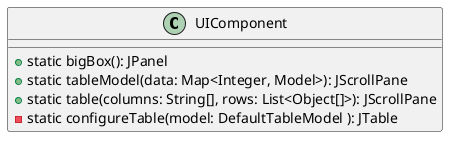 @startuml

class UIComponent {
    + static bigBox(): JPanel
    + static tableModel(data: Map<Integer, Model>): JScrollPane
    + static table(columns: String[], rows: List<Object[]>): JScrollPane
    - static configureTable(model: DefaultTableModel ): JTable
}

@enduml
